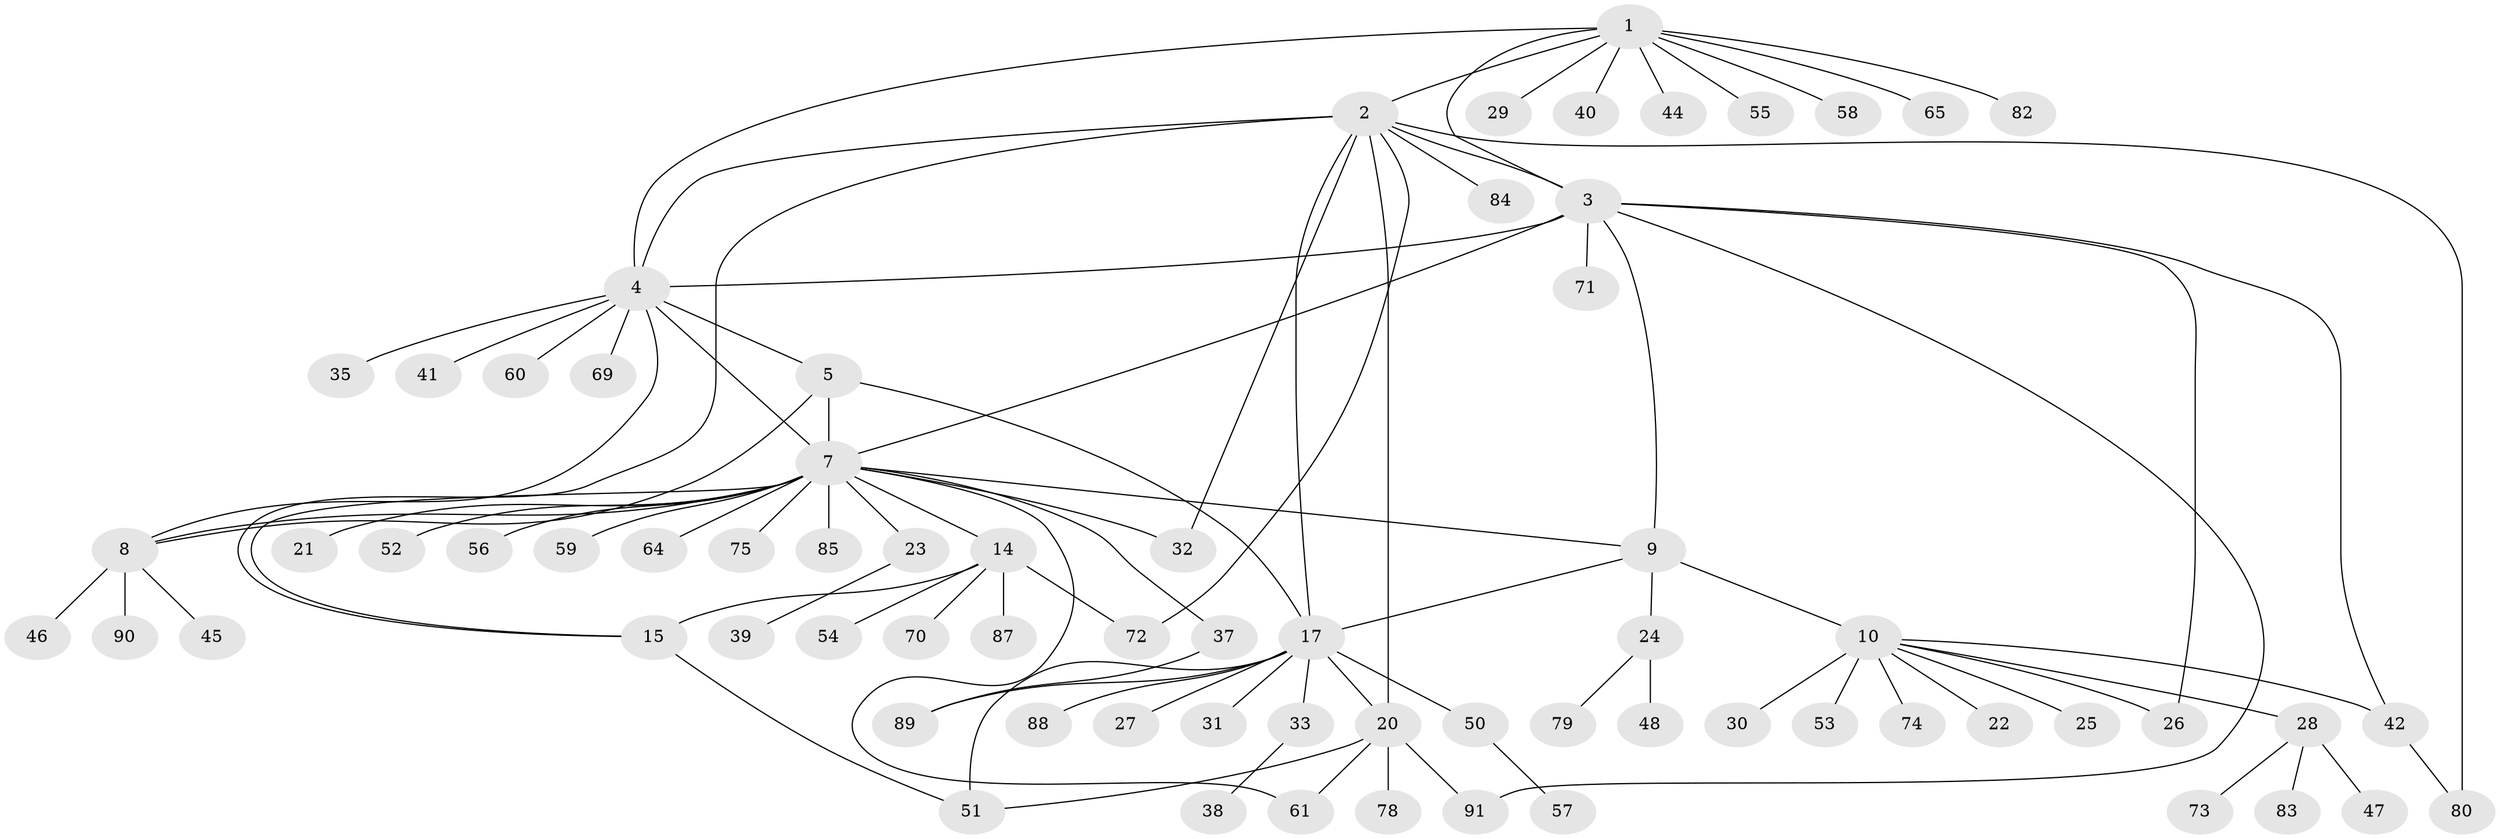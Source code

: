 // Generated by graph-tools (version 1.1) at 2025/52/02/27/25 19:52:20]
// undirected, 71 vertices, 93 edges
graph export_dot {
graph [start="1"]
  node [color=gray90,style=filled];
  1 [super="+76"];
  2 [super="+18"];
  3 [super="+36"];
  4 [super="+6"];
  5;
  7 [super="+13"];
  8 [super="+43"];
  9 [super="+11"];
  10 [super="+12"];
  14 [super="+16"];
  15 [super="+63"];
  17 [super="+19"];
  20 [super="+62"];
  21;
  22;
  23;
  24 [super="+34"];
  25;
  26;
  27 [super="+67"];
  28 [super="+86"];
  29 [super="+66"];
  30;
  31;
  32;
  33;
  35;
  37;
  38;
  39;
  40;
  41;
  42;
  44 [super="+77"];
  45;
  46 [super="+49"];
  47 [super="+81"];
  48;
  50;
  51;
  52;
  53;
  54;
  55;
  56;
  57;
  58;
  59 [super="+68"];
  60;
  61;
  64;
  65;
  69;
  70;
  71;
  72;
  73;
  74;
  75;
  78;
  79;
  80;
  82;
  83;
  84;
  85;
  87;
  88;
  89;
  90;
  91;
  1 -- 2;
  1 -- 3;
  1 -- 4;
  1 -- 29;
  1 -- 40;
  1 -- 44;
  1 -- 55;
  1 -- 58;
  1 -- 65;
  1 -- 82;
  2 -- 3;
  2 -- 4;
  2 -- 84;
  2 -- 32;
  2 -- 72;
  2 -- 15;
  2 -- 80;
  2 -- 17 [weight=2];
  2 -- 20;
  3 -- 4;
  3 -- 9;
  3 -- 26;
  3 -- 42;
  3 -- 71;
  3 -- 91;
  3 -- 7;
  4 -- 35;
  4 -- 41;
  4 -- 60;
  4 -- 69;
  4 -- 8;
  4 -- 5;
  4 -- 7;
  5 -- 7;
  5 -- 8;
  5 -- 17;
  7 -- 8;
  7 -- 64;
  7 -- 85;
  7 -- 9 [weight=2];
  7 -- 32;
  7 -- 37;
  7 -- 75;
  7 -- 14 [weight=2];
  7 -- 15;
  7 -- 52;
  7 -- 21;
  7 -- 23;
  7 -- 56;
  7 -- 59;
  7 -- 61;
  8 -- 45;
  8 -- 46;
  8 -- 90;
  9 -- 10 [weight=4];
  9 -- 24;
  9 -- 17;
  10 -- 22;
  10 -- 26;
  10 -- 28;
  10 -- 30;
  10 -- 42;
  10 -- 74;
  10 -- 53;
  10 -- 25;
  14 -- 15 [weight=2];
  14 -- 70;
  14 -- 54;
  14 -- 72;
  14 -- 87;
  15 -- 51;
  17 -- 20 [weight=2];
  17 -- 33;
  17 -- 50;
  17 -- 51;
  17 -- 88;
  17 -- 89;
  17 -- 27;
  17 -- 31;
  20 -- 61;
  20 -- 78;
  20 -- 91;
  20 -- 51;
  23 -- 39;
  24 -- 48;
  24 -- 79;
  28 -- 47;
  28 -- 73;
  28 -- 83;
  33 -- 38;
  37 -- 89;
  42 -- 80;
  50 -- 57;
}
